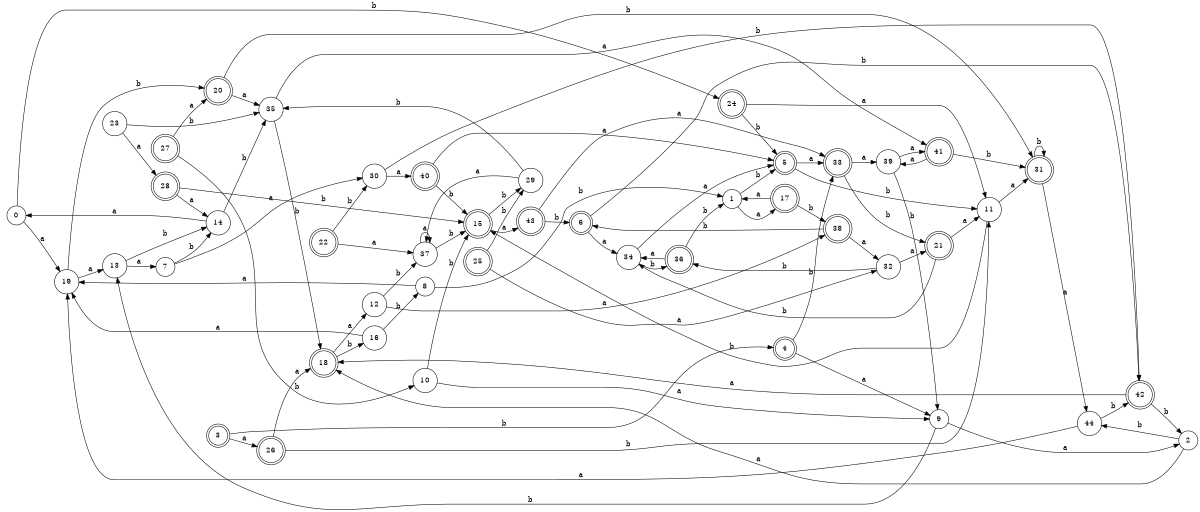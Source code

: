 digraph n36_10 {
__start0 [label="" shape="none"];

rankdir=LR;
size="8,5";

s0 [style="filled", color="black", fillcolor="white" shape="circle", label="0"];
s1 [style="filled", color="black", fillcolor="white" shape="circle", label="1"];
s2 [style="filled", color="black", fillcolor="white" shape="circle", label="2"];
s3 [style="rounded,filled", color="black", fillcolor="white" shape="doublecircle", label="3"];
s4 [style="rounded,filled", color="black", fillcolor="white" shape="doublecircle", label="4"];
s5 [style="rounded,filled", color="black", fillcolor="white" shape="doublecircle", label="5"];
s6 [style="rounded,filled", color="black", fillcolor="white" shape="doublecircle", label="6"];
s7 [style="filled", color="black", fillcolor="white" shape="circle", label="7"];
s8 [style="filled", color="black", fillcolor="white" shape="circle", label="8"];
s9 [style="filled", color="black", fillcolor="white" shape="circle", label="9"];
s10 [style="filled", color="black", fillcolor="white" shape="circle", label="10"];
s11 [style="filled", color="black", fillcolor="white" shape="circle", label="11"];
s12 [style="filled", color="black", fillcolor="white" shape="circle", label="12"];
s13 [style="filled", color="black", fillcolor="white" shape="circle", label="13"];
s14 [style="filled", color="black", fillcolor="white" shape="circle", label="14"];
s15 [style="rounded,filled", color="black", fillcolor="white" shape="doublecircle", label="15"];
s16 [style="filled", color="black", fillcolor="white" shape="circle", label="16"];
s17 [style="rounded,filled", color="black", fillcolor="white" shape="doublecircle", label="17"];
s18 [style="rounded,filled", color="black", fillcolor="white" shape="doublecircle", label="18"];
s19 [style="filled", color="black", fillcolor="white" shape="circle", label="19"];
s20 [style="rounded,filled", color="black", fillcolor="white" shape="doublecircle", label="20"];
s21 [style="rounded,filled", color="black", fillcolor="white" shape="doublecircle", label="21"];
s22 [style="rounded,filled", color="black", fillcolor="white" shape="doublecircle", label="22"];
s23 [style="filled", color="black", fillcolor="white" shape="circle", label="23"];
s24 [style="rounded,filled", color="black", fillcolor="white" shape="doublecircle", label="24"];
s25 [style="rounded,filled", color="black", fillcolor="white" shape="doublecircle", label="25"];
s26 [style="rounded,filled", color="black", fillcolor="white" shape="doublecircle", label="26"];
s27 [style="rounded,filled", color="black", fillcolor="white" shape="doublecircle", label="27"];
s28 [style="rounded,filled", color="black", fillcolor="white" shape="doublecircle", label="28"];
s29 [style="filled", color="black", fillcolor="white" shape="circle", label="29"];
s30 [style="filled", color="black", fillcolor="white" shape="circle", label="30"];
s31 [style="rounded,filled", color="black", fillcolor="white" shape="doublecircle", label="31"];
s32 [style="filled", color="black", fillcolor="white" shape="circle", label="32"];
s33 [style="rounded,filled", color="black", fillcolor="white" shape="doublecircle", label="33"];
s34 [style="filled", color="black", fillcolor="white" shape="circle", label="34"];
s35 [style="filled", color="black", fillcolor="white" shape="circle", label="35"];
s36 [style="rounded,filled", color="black", fillcolor="white" shape="doublecircle", label="36"];
s37 [style="filled", color="black", fillcolor="white" shape="circle", label="37"];
s38 [style="rounded,filled", color="black", fillcolor="white" shape="doublecircle", label="38"];
s39 [style="filled", color="black", fillcolor="white" shape="circle", label="39"];
s40 [style="rounded,filled", color="black", fillcolor="white" shape="doublecircle", label="40"];
s41 [style="rounded,filled", color="black", fillcolor="white" shape="doublecircle", label="41"];
s42 [style="rounded,filled", color="black", fillcolor="white" shape="doublecircle", label="42"];
s43 [style="rounded,filled", color="black", fillcolor="white" shape="doublecircle", label="43"];
s44 [style="filled", color="black", fillcolor="white" shape="circle", label="44"];
s0 -> s19 [label="a"];
s0 -> s24 [label="b"];
s1 -> s17 [label="a"];
s1 -> s5 [label="b"];
s2 -> s18 [label="a"];
s2 -> s44 [label="b"];
s3 -> s26 [label="a"];
s3 -> s4 [label="b"];
s4 -> s9 [label="a"];
s4 -> s33 [label="b"];
s5 -> s33 [label="a"];
s5 -> s11 [label="b"];
s6 -> s34 [label="a"];
s6 -> s42 [label="b"];
s7 -> s30 [label="a"];
s7 -> s14 [label="b"];
s8 -> s19 [label="a"];
s8 -> s1 [label="b"];
s9 -> s2 [label="a"];
s9 -> s13 [label="b"];
s10 -> s9 [label="a"];
s10 -> s15 [label="b"];
s11 -> s31 [label="a"];
s11 -> s15 [label="b"];
s12 -> s38 [label="a"];
s12 -> s37 [label="b"];
s13 -> s7 [label="a"];
s13 -> s14 [label="b"];
s14 -> s0 [label="a"];
s14 -> s35 [label="b"];
s15 -> s43 [label="a"];
s15 -> s29 [label="b"];
s16 -> s19 [label="a"];
s16 -> s8 [label="b"];
s17 -> s1 [label="a"];
s17 -> s38 [label="b"];
s18 -> s12 [label="a"];
s18 -> s16 [label="b"];
s19 -> s13 [label="a"];
s19 -> s20 [label="b"];
s20 -> s35 [label="a"];
s20 -> s31 [label="b"];
s21 -> s11 [label="a"];
s21 -> s34 [label="b"];
s22 -> s37 [label="a"];
s22 -> s30 [label="b"];
s23 -> s28 [label="a"];
s23 -> s35 [label="b"];
s24 -> s11 [label="a"];
s24 -> s5 [label="b"];
s25 -> s32 [label="a"];
s25 -> s29 [label="b"];
s26 -> s18 [label="a"];
s26 -> s11 [label="b"];
s27 -> s20 [label="a"];
s27 -> s10 [label="b"];
s28 -> s14 [label="a"];
s28 -> s15 [label="b"];
s29 -> s37 [label="a"];
s29 -> s35 [label="b"];
s30 -> s40 [label="a"];
s30 -> s42 [label="b"];
s31 -> s44 [label="a"];
s31 -> s31 [label="b"];
s32 -> s21 [label="a"];
s32 -> s36 [label="b"];
s33 -> s39 [label="a"];
s33 -> s21 [label="b"];
s34 -> s5 [label="a"];
s34 -> s36 [label="b"];
s35 -> s41 [label="a"];
s35 -> s18 [label="b"];
s36 -> s34 [label="a"];
s36 -> s1 [label="b"];
s37 -> s37 [label="a"];
s37 -> s15 [label="b"];
s38 -> s32 [label="a"];
s38 -> s6 [label="b"];
s39 -> s41 [label="a"];
s39 -> s9 [label="b"];
s40 -> s5 [label="a"];
s40 -> s15 [label="b"];
s41 -> s39 [label="a"];
s41 -> s31 [label="b"];
s42 -> s18 [label="a"];
s42 -> s2 [label="b"];
s43 -> s33 [label="a"];
s43 -> s6 [label="b"];
s44 -> s19 [label="a"];
s44 -> s42 [label="b"];

}